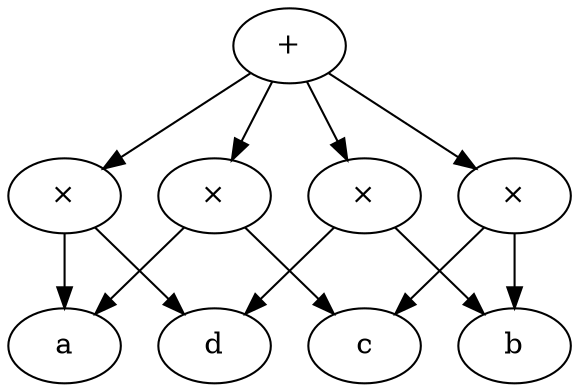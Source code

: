 strict digraph foil {
times10, times11, times12, times13 [label="&times;"];
plus10 [label="+"];
a5 [label="a"];
b5 [label="b"];
c5 [label="c"];
d5 [label="d"];

plus10 -> times10 -> {a5, c5};
plus10 -> times11 -> {a5, d5};
plus10 -> times12 -> {b5, c5};
plus10 -> times13 -> {b5, d5};
}